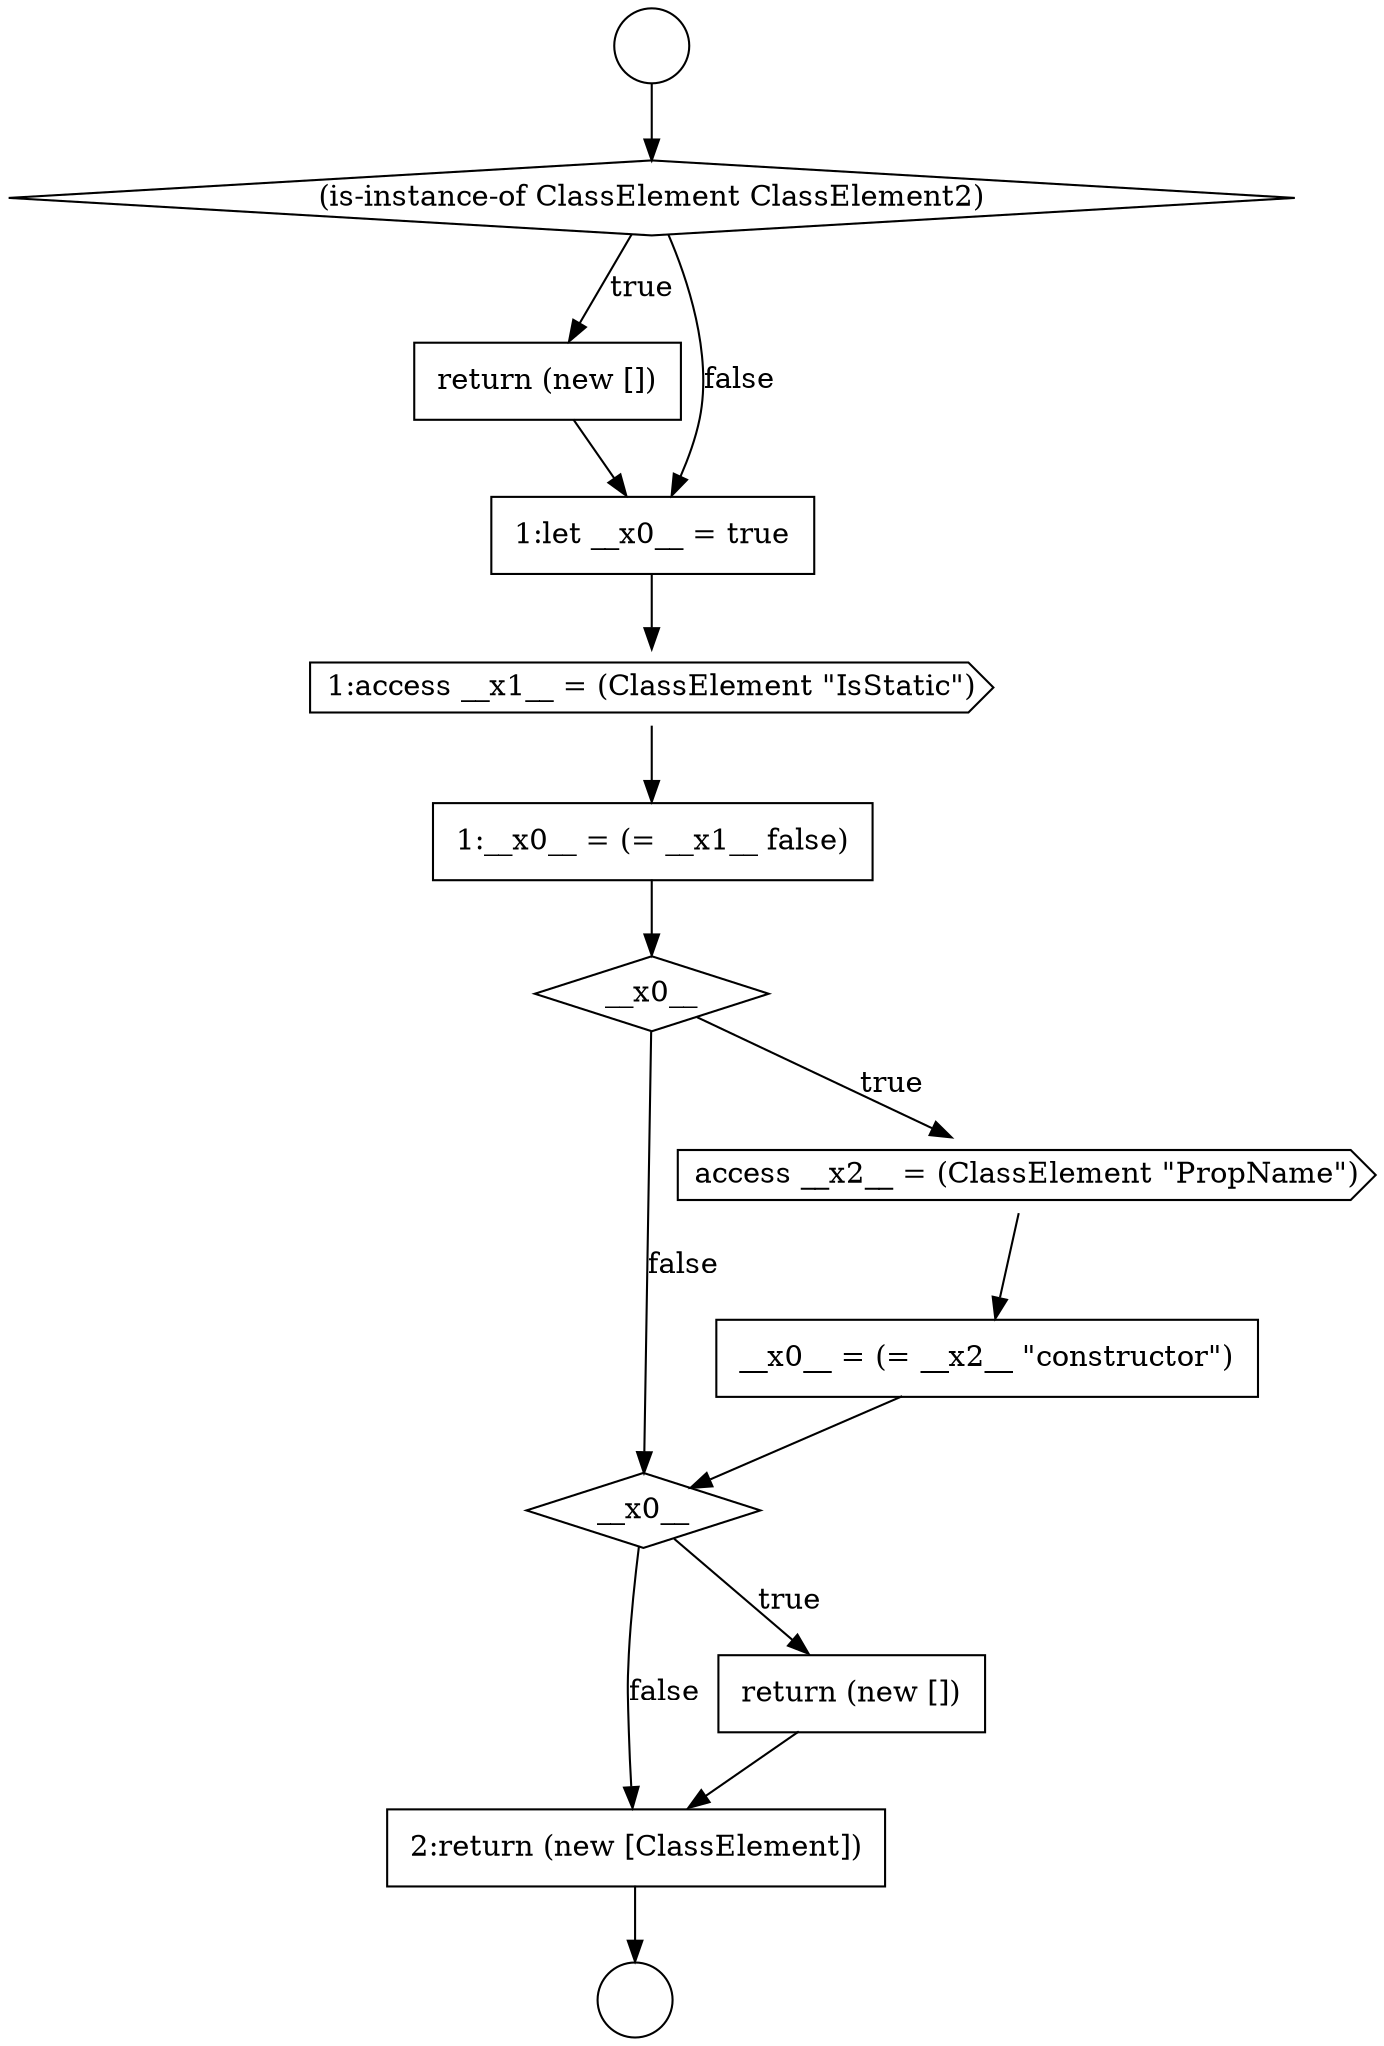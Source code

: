 digraph {
  node9273 [shape=diamond, label=<<font color="black">__x0__</font>> color="black" fillcolor="white" style=filled]
  node9268 [shape=diamond, label=<<font color="black">(is-instance-of ClassElement ClassElement2)</font>> color="black" fillcolor="white" style=filled]
  node9278 [shape=none, margin=0, label=<<font color="black">
    <table border="0" cellborder="1" cellspacing="0" cellpadding="10">
      <tr><td align="left">2:return (new [ClassElement])</td></tr>
    </table>
  </font>> color="black" fillcolor="white" style=filled]
  node9266 [shape=circle label=" " color="black" fillcolor="white" style=filled]
  node9272 [shape=none, margin=0, label=<<font color="black">
    <table border="0" cellborder="1" cellspacing="0" cellpadding="10">
      <tr><td align="left">1:__x0__ = (= __x1__ false)</td></tr>
    </table>
  </font>> color="black" fillcolor="white" style=filled]
  node9277 [shape=none, margin=0, label=<<font color="black">
    <table border="0" cellborder="1" cellspacing="0" cellpadding="10">
      <tr><td align="left">return (new [])</td></tr>
    </table>
  </font>> color="black" fillcolor="white" style=filled]
  node9269 [shape=none, margin=0, label=<<font color="black">
    <table border="0" cellborder="1" cellspacing="0" cellpadding="10">
      <tr><td align="left">return (new [])</td></tr>
    </table>
  </font>> color="black" fillcolor="white" style=filled]
  node9275 [shape=none, margin=0, label=<<font color="black">
    <table border="0" cellborder="1" cellspacing="0" cellpadding="10">
      <tr><td align="left">__x0__ = (= __x2__ &quot;constructor&quot;)</td></tr>
    </table>
  </font>> color="black" fillcolor="white" style=filled]
  node9276 [shape=diamond, label=<<font color="black">__x0__</font>> color="black" fillcolor="white" style=filled]
  node9270 [shape=none, margin=0, label=<<font color="black">
    <table border="0" cellborder="1" cellspacing="0" cellpadding="10">
      <tr><td align="left">1:let __x0__ = true</td></tr>
    </table>
  </font>> color="black" fillcolor="white" style=filled]
  node9274 [shape=cds, label=<<font color="black">access __x2__ = (ClassElement &quot;PropName&quot;)</font>> color="black" fillcolor="white" style=filled]
  node9271 [shape=cds, label=<<font color="black">1:access __x1__ = (ClassElement &quot;IsStatic&quot;)</font>> color="black" fillcolor="white" style=filled]
  node9267 [shape=circle label=" " color="black" fillcolor="white" style=filled]
  node9274 -> node9275 [ color="black"]
  node9266 -> node9268 [ color="black"]
  node9278 -> node9267 [ color="black"]
  node9277 -> node9278 [ color="black"]
  node9275 -> node9276 [ color="black"]
  node9272 -> node9273 [ color="black"]
  node9271 -> node9272 [ color="black"]
  node9273 -> node9274 [label=<<font color="black">true</font>> color="black"]
  node9273 -> node9276 [label=<<font color="black">false</font>> color="black"]
  node9276 -> node9277 [label=<<font color="black">true</font>> color="black"]
  node9276 -> node9278 [label=<<font color="black">false</font>> color="black"]
  node9270 -> node9271 [ color="black"]
  node9269 -> node9270 [ color="black"]
  node9268 -> node9269 [label=<<font color="black">true</font>> color="black"]
  node9268 -> node9270 [label=<<font color="black">false</font>> color="black"]
}
